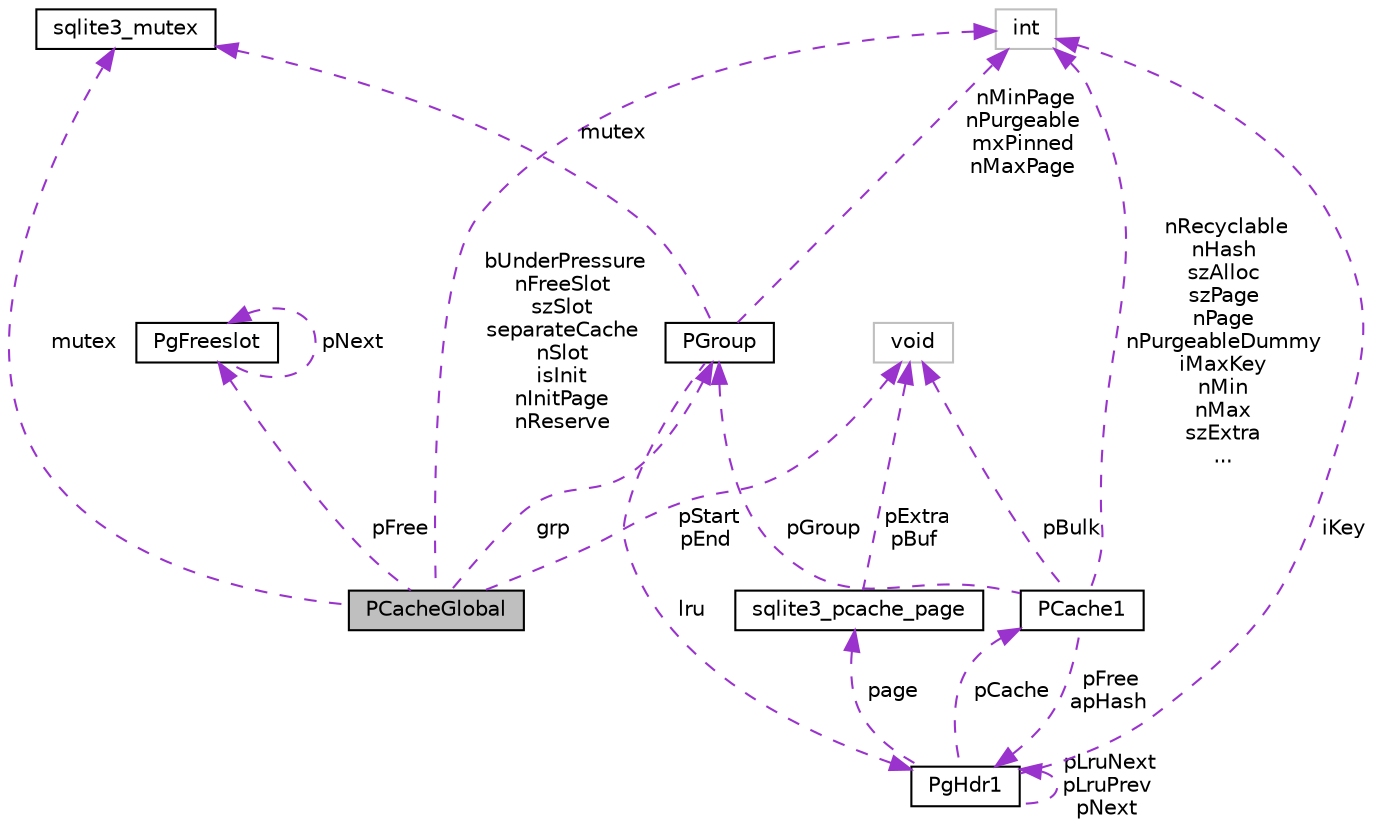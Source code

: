 digraph "PCacheGlobal"
{
 // LATEX_PDF_SIZE
  edge [fontname="Helvetica",fontsize="10",labelfontname="Helvetica",labelfontsize="10"];
  node [fontname="Helvetica",fontsize="10",shape=record];
  Node1 [label="PCacheGlobal",height=0.2,width=0.4,color="black", fillcolor="grey75", style="filled", fontcolor="black",tooltip=" "];
  Node2 -> Node1 [dir="back",color="darkorchid3",fontsize="10",style="dashed",label=" grp" ,fontname="Helvetica"];
  Node2 [label="PGroup",height=0.2,width=0.4,color="black", fillcolor="white", style="filled",URL="$structPGroup.html",tooltip=" "];
  Node3 -> Node2 [dir="back",color="darkorchid3",fontsize="10",style="dashed",label=" lru" ,fontname="Helvetica"];
  Node3 [label="PgHdr1",height=0.2,width=0.4,color="black", fillcolor="white", style="filled",URL="$structPgHdr1.html",tooltip=" "];
  Node4 -> Node3 [dir="back",color="darkorchid3",fontsize="10",style="dashed",label=" page" ,fontname="Helvetica"];
  Node4 [label="sqlite3_pcache_page",height=0.2,width=0.4,color="black", fillcolor="white", style="filled",URL="$structsqlite3__pcache__page.html",tooltip=" "];
  Node5 -> Node4 [dir="back",color="darkorchid3",fontsize="10",style="dashed",label=" pExtra\npBuf" ,fontname="Helvetica"];
  Node5 [label="void",height=0.2,width=0.4,color="grey75", fillcolor="white", style="filled",tooltip=" "];
  Node3 -> Node3 [dir="back",color="darkorchid3",fontsize="10",style="dashed",label=" pLruNext\npLruPrev\npNext" ,fontname="Helvetica"];
  Node6 -> Node3 [dir="back",color="darkorchid3",fontsize="10",style="dashed",label=" iKey" ,fontname="Helvetica"];
  Node6 [label="int",height=0.2,width=0.4,color="grey75", fillcolor="white", style="filled",tooltip=" "];
  Node7 -> Node3 [dir="back",color="darkorchid3",fontsize="10",style="dashed",label=" pCache" ,fontname="Helvetica"];
  Node7 [label="PCache1",height=0.2,width=0.4,color="black", fillcolor="white", style="filled",URL="$structPCache1.html",tooltip=" "];
  Node2 -> Node7 [dir="back",color="darkorchid3",fontsize="10",style="dashed",label=" pGroup" ,fontname="Helvetica"];
  Node3 -> Node7 [dir="back",color="darkorchid3",fontsize="10",style="dashed",label=" pFree\napHash" ,fontname="Helvetica"];
  Node5 -> Node7 [dir="back",color="darkorchid3",fontsize="10",style="dashed",label=" pBulk" ,fontname="Helvetica"];
  Node6 -> Node7 [dir="back",color="darkorchid3",fontsize="10",style="dashed",label=" nRecyclable\nnHash\nszAlloc\nszPage\nnPage\nnPurgeableDummy\niMaxKey\nnMin\nnMax\nszExtra\n..." ,fontname="Helvetica"];
  Node8 -> Node2 [dir="back",color="darkorchid3",fontsize="10",style="dashed",label=" mutex" ,fontname="Helvetica"];
  Node8 [label="sqlite3_mutex",height=0.2,width=0.4,color="black", fillcolor="white", style="filled",URL="$structsqlite3__mutex.html",tooltip=" "];
  Node6 -> Node2 [dir="back",color="darkorchid3",fontsize="10",style="dashed",label=" nMinPage\nnPurgeable\nmxPinned\nnMaxPage" ,fontname="Helvetica"];
  Node5 -> Node1 [dir="back",color="darkorchid3",fontsize="10",style="dashed",label=" pStart\npEnd" ,fontname="Helvetica"];
  Node8 -> Node1 [dir="back",color="darkorchid3",fontsize="10",style="dashed",label=" mutex" ,fontname="Helvetica"];
  Node6 -> Node1 [dir="back",color="darkorchid3",fontsize="10",style="dashed",label=" bUnderPressure\nnFreeSlot\nszSlot\nseparateCache\nnSlot\nisInit\nnInitPage\nnReserve" ,fontname="Helvetica"];
  Node9 -> Node1 [dir="back",color="darkorchid3",fontsize="10",style="dashed",label=" pFree" ,fontname="Helvetica"];
  Node9 [label="PgFreeslot",height=0.2,width=0.4,color="black", fillcolor="white", style="filled",URL="$structPgFreeslot.html",tooltip=" "];
  Node9 -> Node9 [dir="back",color="darkorchid3",fontsize="10",style="dashed",label=" pNext" ,fontname="Helvetica"];
}

